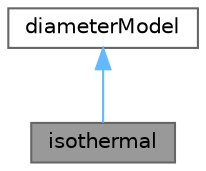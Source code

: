 digraph "isothermal"
{
 // LATEX_PDF_SIZE
  bgcolor="transparent";
  edge [fontname=Helvetica,fontsize=10,labelfontname=Helvetica,labelfontsize=10];
  node [fontname=Helvetica,fontsize=10,shape=box,height=0.2,width=0.4];
  Node1 [id="Node000001",label="isothermal",height=0.2,width=0.4,color="gray40", fillcolor="grey60", style="filled", fontcolor="black",tooltip="Isothermal dispersed-phase particle diameter model."];
  Node2 -> Node1 [id="edge1_Node000001_Node000002",dir="back",color="steelblue1",style="solid",tooltip=" "];
  Node2 [id="Node000002",label="diameterModel",height=0.2,width=0.4,color="gray40", fillcolor="white", style="filled",URL="$classFoam_1_1multiphaseEuler_1_1diameterModel.html",tooltip="Abstract base-class for dispersed-phase particle diameter models."];
}
